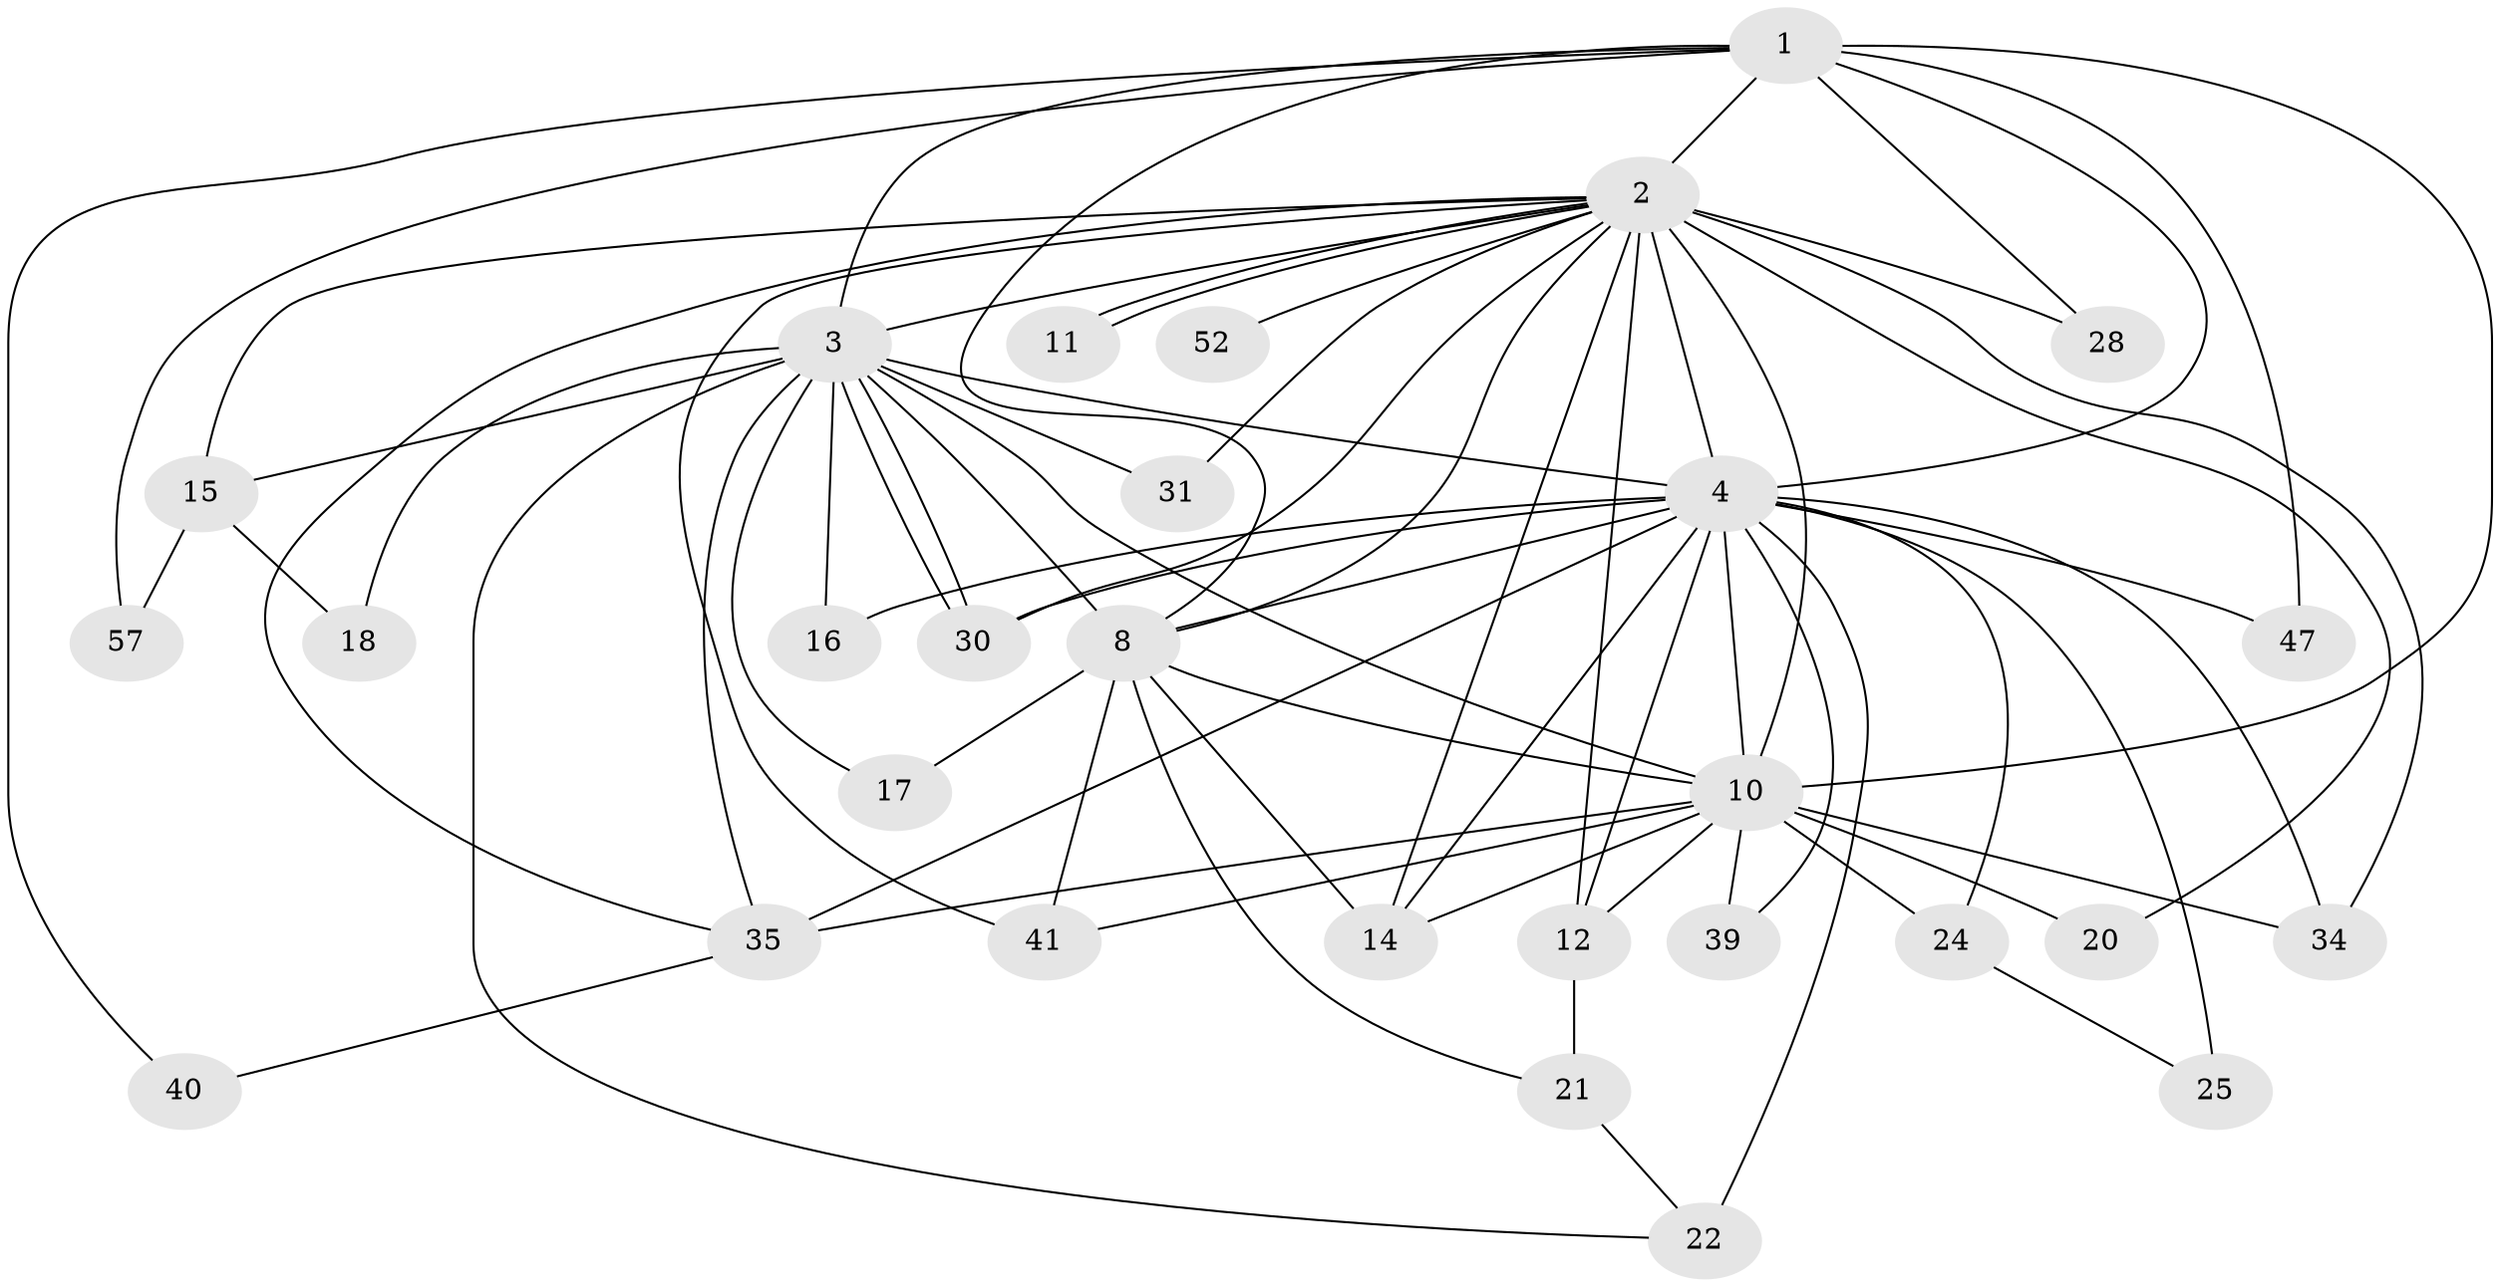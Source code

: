 // original degree distribution, {14: 0.01694915254237288, 17: 0.05084745762711865, 13: 0.05084745762711865, 19: 0.01694915254237288, 22: 0.01694915254237288, 18: 0.01694915254237288, 2: 0.559322033898305, 4: 0.1016949152542373, 3: 0.15254237288135594, 6: 0.01694915254237288}
// Generated by graph-tools (version 1.1) at 2025/13/03/09/25 04:13:44]
// undirected, 29 vertices, 70 edges
graph export_dot {
graph [start="1"]
  node [color=gray90,style=filled];
  1;
  2 [super="+5+53+51+54"];
  3 [super="+7+13+19"];
  4 [super="+9+32+6"];
  8 [super="+45"];
  10;
  11;
  12 [super="+29"];
  14 [super="+27"];
  15;
  16;
  17;
  18;
  20;
  21;
  22 [super="+59"];
  24;
  25;
  28;
  30;
  31;
  34 [super="+44"];
  35 [super="+49+50+58"];
  39;
  40;
  41;
  47;
  52;
  57;
  1 -- 2 [weight=2];
  1 -- 3 [weight=2];
  1 -- 4 [weight=4];
  1 -- 8;
  1 -- 10;
  1 -- 28;
  1 -- 40;
  1 -- 47;
  1 -- 57;
  2 -- 3 [weight=5];
  2 -- 4 [weight=9];
  2 -- 8 [weight=2];
  2 -- 10 [weight=2];
  2 -- 11;
  2 -- 11;
  2 -- 14;
  2 -- 20;
  2 -- 35;
  2 -- 12;
  2 -- 15;
  2 -- 28;
  2 -- 30;
  2 -- 31;
  2 -- 34;
  2 -- 52;
  2 -- 41;
  3 -- 4 [weight=9];
  3 -- 8 [weight=2];
  3 -- 10 [weight=3];
  3 -- 15;
  3 -- 17;
  3 -- 30;
  3 -- 30;
  3 -- 31;
  3 -- 35;
  3 -- 16;
  3 -- 18;
  3 -- 22;
  4 -- 8 [weight=4];
  4 -- 10 [weight=3];
  4 -- 16;
  4 -- 12;
  4 -- 35 [weight=2];
  4 -- 22 [weight=2];
  4 -- 24;
  4 -- 25 [weight=2];
  4 -- 30;
  4 -- 14;
  4 -- 34;
  4 -- 39;
  4 -- 47;
  8 -- 10;
  8 -- 17;
  8 -- 21;
  8 -- 41;
  8 -- 14;
  10 -- 12;
  10 -- 14;
  10 -- 20;
  10 -- 24;
  10 -- 34;
  10 -- 35;
  10 -- 39;
  10 -- 41;
  12 -- 21;
  15 -- 18;
  15 -- 57;
  21 -- 22;
  24 -- 25;
  35 -- 40;
}
